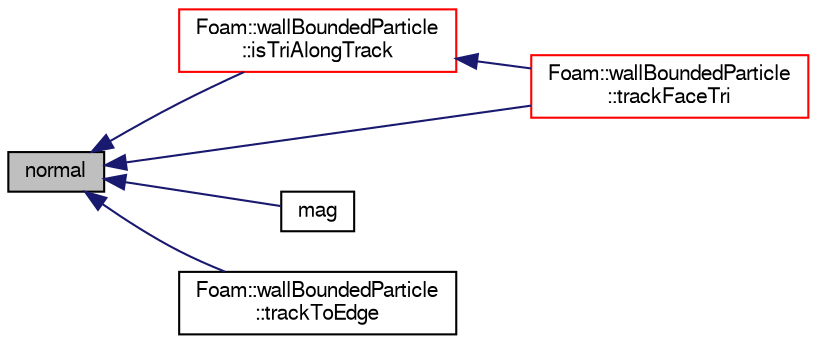 digraph "normal"
{
  bgcolor="transparent";
  edge [fontname="FreeSans",fontsize="10",labelfontname="FreeSans",labelfontsize="10"];
  node [fontname="FreeSans",fontsize="10",shape=record];
  rankdir="LR";
  Node59 [label="normal",height=0.2,width=0.4,color="black", fillcolor="grey75", style="filled", fontcolor="black"];
  Node59 -> Node60 [dir="back",color="midnightblue",fontsize="10",style="solid",fontname="FreeSans"];
  Node60 [label="Foam::wallBoundedParticle\l::isTriAlongTrack",height=0.2,width=0.4,color="red",URL="$a28794.html#accd370482a46f286498c280564b46a66",tooltip="Is current triangle in the track direction. "];
  Node60 -> Node61 [dir="back",color="midnightblue",fontsize="10",style="solid",fontname="FreeSans"];
  Node61 [label="Foam::wallBoundedParticle\l::trackFaceTri",height=0.2,width=0.4,color="red",URL="$a28794.html#ace2556eafc9c11fe6680a512cd5b4120",tooltip="Track through single triangle. "];
  Node59 -> Node64 [dir="back",color="midnightblue",fontsize="10",style="solid",fontname="FreeSans"];
  Node64 [label="mag",height=0.2,width=0.4,color="black",URL="$a27234.html#a4e7462523832986fec7cf4e862ccc6fd",tooltip="Magnitude of face area. "];
  Node59 -> Node61 [dir="back",color="midnightblue",fontsize="10",style="solid",fontname="FreeSans"];
  Node59 -> Node65 [dir="back",color="midnightblue",fontsize="10",style="solid",fontname="FreeSans"];
  Node65 [label="Foam::wallBoundedParticle\l::trackToEdge",height=0.2,width=0.4,color="black",URL="$a28794.html#aff365968e28acf42244334b7c926dee6",tooltip="Track particle to a given position and returns 1.0 if the. "];
}
